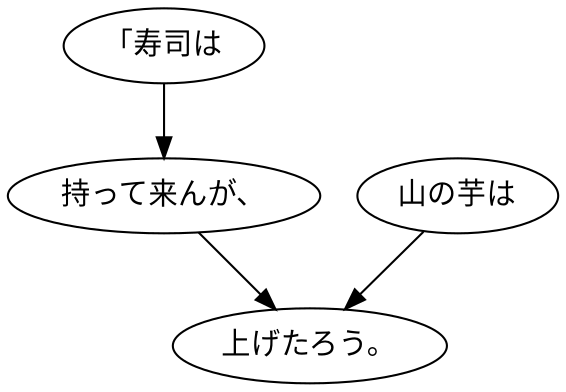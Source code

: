 digraph graph2982 {
	node0 [label="「寿司は"];
	node1 [label="持って来んが、"];
	node2 [label="山の芋は"];
	node3 [label="上げたろう。"];
	node0 -> node1;
	node1 -> node3;
	node2 -> node3;
}
